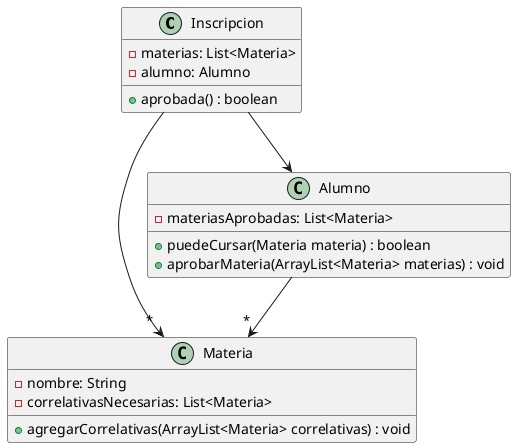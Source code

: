 @startuml

class Inscripcion{
    - materias: List<Materia>
    - alumno: Alumno

    + aprobada() : boolean
}

class Materia{
    - nombre: String
    - correlativasNecesarias: List<Materia>

    + agregarCorrelativas(ArrayList<Materia> correlativas) : void
}

class Alumno{
    - materiasAprobadas: List<Materia>

    + puedeCursar(Materia materia) : boolean
    + aprobarMateria(ArrayList<Materia> materias) : void
}

Alumno --> " * " Materia
Inscripcion --> Alumno
Inscripcion --> " * " Materia

@enduml